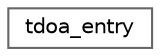 digraph "Graphical Class Hierarchy"
{
 // LATEX_PDF_SIZE
  bgcolor="transparent";
  edge [fontname=Helvetica,fontsize=10,labelfontname=Helvetica,labelfontsize=10];
  node [fontname=Helvetica,fontsize=10,shape=box,height=0.2,width=0.4];
  rankdir="LR";
  Node0 [id="Node000000",label="tdoa_entry",height=0.2,width=0.4,color="grey40", fillcolor="white", style="filled",URL="$structtdoa__entry.html",tooltip="Define the struct of a single tdoa payload entry."];
}
